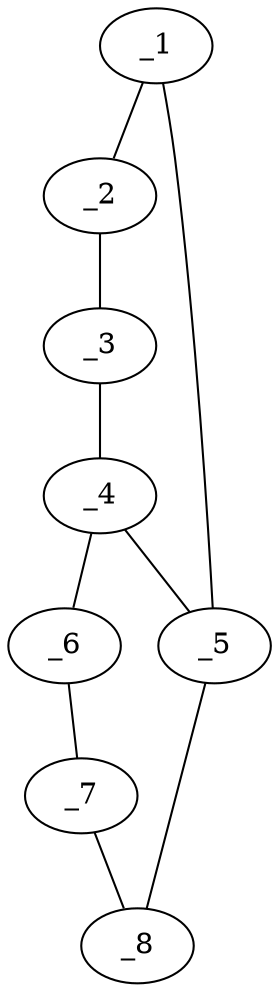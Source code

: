 graph molid648475 {
	_1	 [charge=0,
		chem=1,
		symbol="C  ",
		x="4.4899",
		y="-0.809"];
	_2	 [charge=0,
		chem=1,
		symbol="C  ",
		x="5.0777",
		y=0];
	_1 -- _2	 [valence=1];
	_5	 [charge=0,
		chem=1,
		symbol="C  ",
		x="3.5388",
		y="-0.5"];
	_1 -- _5	 [valence=1];
	_3	 [charge=0,
		chem=1,
		symbol="C  ",
		x="4.4899",
		y="0.809"];
	_2 -- _3	 [valence=2];
	_4	 [charge=0,
		chem=1,
		symbol="C  ",
		x="3.5388",
		y="0.5"];
	_3 -- _4	 [valence=1];
	_4 -- _5	 [valence=1];
	_6	 [charge=0,
		chem=5,
		symbol="S  ",
		x="2.5878",
		y="0.809"];
	_4 -- _6	 [valence=1];
	_8	 [charge=0,
		chem=5,
		symbol="S  ",
		x="2.5878",
		y="-0.809"];
	_5 -- _8	 [valence=1];
	_7	 [charge=0,
		chem=5,
		symbol="S  ",
		x=2,
		y=0];
	_6 -- _7	 [valence=1];
	_7 -- _8	 [valence=1];
}
